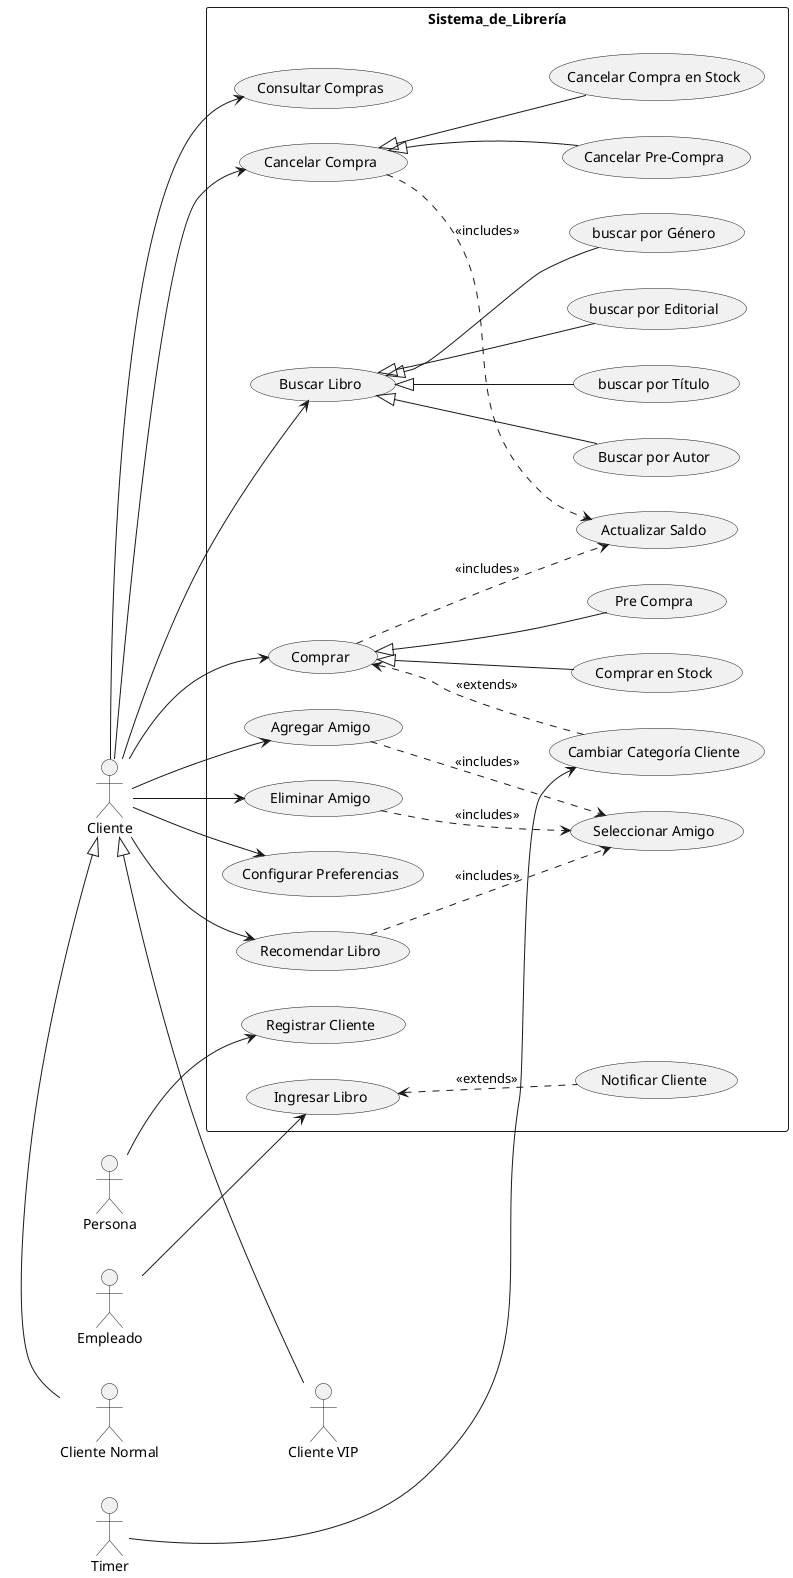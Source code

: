 @startuml
left to right direction
skinparam packageStyle rectangle

together {

    :Persona: as p
    :Empleado: as e
    :Timer: as t
    :Cliente: as c

    t -[hidden]l- c

    together {
        :Cliente VIP: as vc
        :Cliente Normal: as cn
        cn -[hidden]- vc
        vc -|> c
        cn -|> c
    }
    
}

rectangle Sistema_de_Librería {
    (Registrar Cliente) as registrar_cliente

    (Configurar Preferencias) as configurar_preferencias
    
    
    (Recomendar Libro) as recomendar
    (Agregar Amigo) as agregar_amigo
    (Eliminar Amigo) as eliminar_amigo
    (Seleccionar Amigo) as seleccionar_amigo
    agregar_amigo ..> seleccionar_amigo :<<includes>>
    eliminar_amigo ..> seleccionar_amigo :<<includes>>
    recomendar ..> seleccionar_amigo :<<includes>>

    together {
        (Buscar Libro) as buscar
        (Buscar por Autor) as buscar_por_autor
        (buscar por Título) as buscar_por_titulo
        (buscar por Editorial) as buscar_por_editorial
        (buscar por Género) as buscar_por_genero
        buscar <|-- buscar_por_autor
        buscar <|-- buscar_por_titulo
        buscar <|-- buscar_por_genero
        buscar <|-- buscar_por_editorial
    }


    (Consultar Compras) as consultar_compras
        
    together {
        (Comprar) as comprar    
        (Comprar en Stock) as comprar_stock
        (Pre Compra) as pre_compra
    }

    (Cambiar Categoría Cliente) as cambiar_categoria

    (Cancelar Compra) as cancelar_compra
    together {
        
        (Cancelar Compra en Stock) as cancelar_compra_stock
        (Cancelar Pre-Compra) as cancelar_pre_compra
    }
    (Actualizar Saldo) as actualizar_saldo 

    (Ingresar Libro) as ingresar_libro
    (Notificar Cliente) as notificar
}

comprar <.. cambiar_categoria :<<extends>>
comprar <|-- pre_compra
comprar <|-- comprar_stock
comprar ..> actualizar_saldo :<<includes>>

cancelar_compra <|-down- cancelar_pre_compra
cancelar_compra <|-down- cancelar_compra_stock
cancelar_compra ..> actualizar_saldo :<<includes>>

p --> registrar_cliente
e --> ingresar_libro
c --> configurar_preferencias
c --> recomendar
c --> agregar_amigo
c --> eliminar_amigo
c --> buscar
c --> comprar
c --> consultar_compras
c --> cancelar_compra
t --> cambiar_categoria

ingresar_libro <.. notificar :<<extends>>


@enduml